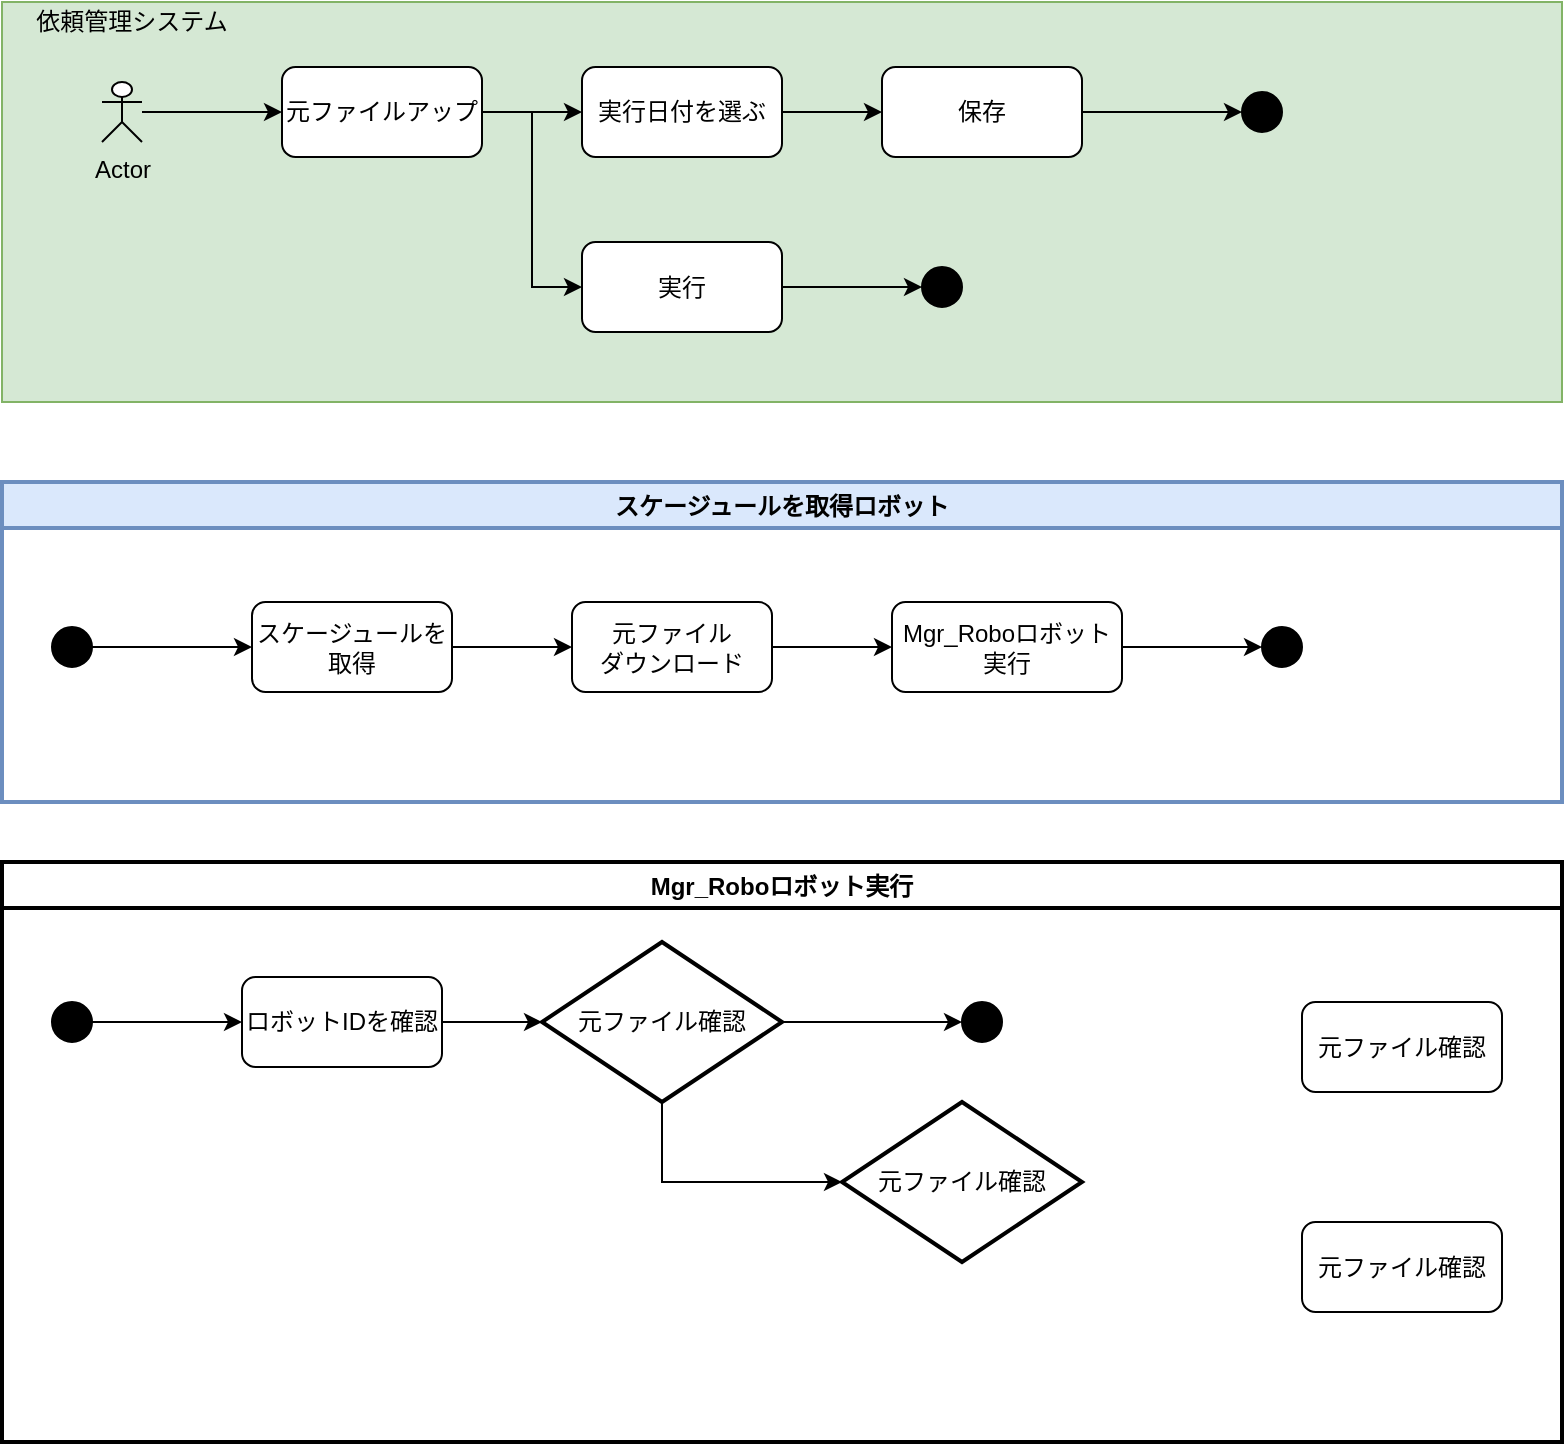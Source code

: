 <mxfile version="14.7.10" type="github">
  <diagram id="28HQwo6OCVCI5V9FNQji" name="Page-1">
    <mxGraphModel dx="1038" dy="617" grid="1" gridSize="10" guides="1" tooltips="1" connect="1" arrows="1" fold="1" page="1" pageScale="1" pageWidth="827" pageHeight="1169" math="0" shadow="0">
      <root>
        <mxCell id="0" />
        <mxCell id="1" parent="0" />
        <mxCell id="8I93Kz_Mq9PfsjWz6-mo-1" value="" style="rounded=0;whiteSpace=wrap;html=1;fillColor=#d5e8d4;strokeColor=#82b366;" vertex="1" parent="1">
          <mxGeometry x="10" y="20" width="780" height="200" as="geometry" />
        </mxCell>
        <mxCell id="8I93Kz_Mq9PfsjWz6-mo-2" value="依頼管理システム" style="text;html=1;strokeColor=none;fillColor=none;align=center;verticalAlign=middle;whiteSpace=wrap;rounded=0;strokeWidth=2;" vertex="1" parent="1">
          <mxGeometry x="20" y="20" width="110" height="20" as="geometry" />
        </mxCell>
        <mxCell id="8I93Kz_Mq9PfsjWz6-mo-7" style="edgeStyle=orthogonalEdgeStyle;rounded=0;orthogonalLoop=1;jettySize=auto;html=1;" edge="1" parent="1" source="8I93Kz_Mq9PfsjWz6-mo-3" target="8I93Kz_Mq9PfsjWz6-mo-4">
          <mxGeometry relative="1" as="geometry" />
        </mxCell>
        <mxCell id="8I93Kz_Mq9PfsjWz6-mo-3" value="Actor" style="shape=umlActor;verticalLabelPosition=bottom;verticalAlign=top;html=1;outlineConnect=0;" vertex="1" parent="1">
          <mxGeometry x="60" y="60" width="20" height="30" as="geometry" />
        </mxCell>
        <mxCell id="8I93Kz_Mq9PfsjWz6-mo-8" style="edgeStyle=orthogonalEdgeStyle;rounded=0;orthogonalLoop=1;jettySize=auto;html=1;" edge="1" parent="1" source="8I93Kz_Mq9PfsjWz6-mo-4" target="8I93Kz_Mq9PfsjWz6-mo-5">
          <mxGeometry relative="1" as="geometry" />
        </mxCell>
        <mxCell id="8I93Kz_Mq9PfsjWz6-mo-15" style="edgeStyle=orthogonalEdgeStyle;rounded=0;orthogonalLoop=1;jettySize=auto;html=1;entryX=0;entryY=0.5;entryDx=0;entryDy=0;" edge="1" parent="1" source="8I93Kz_Mq9PfsjWz6-mo-4" target="8I93Kz_Mq9PfsjWz6-mo-13">
          <mxGeometry relative="1" as="geometry" />
        </mxCell>
        <mxCell id="8I93Kz_Mq9PfsjWz6-mo-4" value="元ファイルアップ" style="rounded=1;whiteSpace=wrap;html=1;" vertex="1" parent="1">
          <mxGeometry x="150" y="52.5" width="100" height="45" as="geometry" />
        </mxCell>
        <mxCell id="8I93Kz_Mq9PfsjWz6-mo-9" style="edgeStyle=orthogonalEdgeStyle;rounded=0;orthogonalLoop=1;jettySize=auto;html=1;" edge="1" parent="1" source="8I93Kz_Mq9PfsjWz6-mo-5" target="8I93Kz_Mq9PfsjWz6-mo-6">
          <mxGeometry relative="1" as="geometry" />
        </mxCell>
        <mxCell id="8I93Kz_Mq9PfsjWz6-mo-5" value="実行日付を選ぶ" style="rounded=1;whiteSpace=wrap;html=1;" vertex="1" parent="1">
          <mxGeometry x="300" y="52.5" width="100" height="45" as="geometry" />
        </mxCell>
        <mxCell id="8I93Kz_Mq9PfsjWz6-mo-12" style="edgeStyle=orthogonalEdgeStyle;rounded=0;orthogonalLoop=1;jettySize=auto;html=1;entryX=0;entryY=0.5;entryDx=0;entryDy=0;" edge="1" parent="1" source="8I93Kz_Mq9PfsjWz6-mo-6" target="8I93Kz_Mq9PfsjWz6-mo-11">
          <mxGeometry relative="1" as="geometry" />
        </mxCell>
        <mxCell id="8I93Kz_Mq9PfsjWz6-mo-6" value="保存" style="rounded=1;whiteSpace=wrap;html=1;" vertex="1" parent="1">
          <mxGeometry x="450" y="52.5" width="100" height="45" as="geometry" />
        </mxCell>
        <mxCell id="8I93Kz_Mq9PfsjWz6-mo-11" value="" style="ellipse;whiteSpace=wrap;html=1;aspect=fixed;fillColor=#000000;" vertex="1" parent="1">
          <mxGeometry x="630" y="65" width="20" height="20" as="geometry" />
        </mxCell>
        <mxCell id="8I93Kz_Mq9PfsjWz6-mo-16" style="edgeStyle=orthogonalEdgeStyle;rounded=0;orthogonalLoop=1;jettySize=auto;html=1;entryX=0;entryY=0.5;entryDx=0;entryDy=0;" edge="1" parent="1" source="8I93Kz_Mq9PfsjWz6-mo-13" target="8I93Kz_Mq9PfsjWz6-mo-14">
          <mxGeometry relative="1" as="geometry" />
        </mxCell>
        <mxCell id="8I93Kz_Mq9PfsjWz6-mo-13" value="実行" style="rounded=1;whiteSpace=wrap;html=1;" vertex="1" parent="1">
          <mxGeometry x="300" y="140" width="100" height="45" as="geometry" />
        </mxCell>
        <mxCell id="8I93Kz_Mq9PfsjWz6-mo-14" value="" style="ellipse;whiteSpace=wrap;html=1;aspect=fixed;fillColor=#000000;" vertex="1" parent="1">
          <mxGeometry x="470" y="152.5" width="20" height="20" as="geometry" />
        </mxCell>
        <mxCell id="8I93Kz_Mq9PfsjWz6-mo-22" style="edgeStyle=orthogonalEdgeStyle;rounded=0;orthogonalLoop=1;jettySize=auto;html=1;entryX=0;entryY=0.5;entryDx=0;entryDy=0;" edge="1" parent="1" target="8I93Kz_Mq9PfsjWz6-mo-21">
          <mxGeometry relative="1" as="geometry">
            <mxPoint x="60" y="312.5" as="sourcePoint" />
          </mxGeometry>
        </mxCell>
        <mxCell id="8I93Kz_Mq9PfsjWz6-mo-27" style="edgeStyle=orthogonalEdgeStyle;rounded=0;orthogonalLoop=1;jettySize=auto;html=1;" edge="1" parent="1" target="8I93Kz_Mq9PfsjWz6-mo-23">
          <mxGeometry relative="1" as="geometry">
            <mxPoint x="240" y="312.5" as="sourcePoint" />
          </mxGeometry>
        </mxCell>
        <mxCell id="8I93Kz_Mq9PfsjWz6-mo-28" style="edgeStyle=orthogonalEdgeStyle;rounded=0;orthogonalLoop=1;jettySize=auto;html=1;" edge="1" parent="1" target="8I93Kz_Mq9PfsjWz6-mo-25">
          <mxGeometry relative="1" as="geometry">
            <mxPoint x="400" y="312.5" as="sourcePoint" />
          </mxGeometry>
        </mxCell>
        <mxCell id="8I93Kz_Mq9PfsjWz6-mo-29" style="edgeStyle=orthogonalEdgeStyle;rounded=0;orthogonalLoop=1;jettySize=auto;html=1;" edge="1" parent="1" target="8I93Kz_Mq9PfsjWz6-mo-26">
          <mxGeometry relative="1" as="geometry">
            <mxPoint x="580" y="312.5" as="sourcePoint" />
          </mxGeometry>
        </mxCell>
        <mxCell id="8I93Kz_Mq9PfsjWz6-mo-30" value="スケージュールを取得ロボット" style="swimlane;strokeColor=#6c8ebf;strokeWidth=2;fillColor=#dae8fc;" vertex="1" parent="1">
          <mxGeometry x="10" y="260" width="780" height="160" as="geometry" />
        </mxCell>
        <mxCell id="8I93Kz_Mq9PfsjWz6-mo-42" style="edgeStyle=orthogonalEdgeStyle;rounded=0;orthogonalLoop=1;jettySize=auto;html=1;entryX=0;entryY=0.5;entryDx=0;entryDy=0;" edge="1" parent="8I93Kz_Mq9PfsjWz6-mo-30" source="8I93Kz_Mq9PfsjWz6-mo-36" target="8I93Kz_Mq9PfsjWz6-mo-37">
          <mxGeometry relative="1" as="geometry" />
        </mxCell>
        <mxCell id="8I93Kz_Mq9PfsjWz6-mo-36" value="" style="ellipse;whiteSpace=wrap;html=1;aspect=fixed;fillColor=#000000;" vertex="1" parent="8I93Kz_Mq9PfsjWz6-mo-30">
          <mxGeometry x="25" y="72.5" width="20" height="20" as="geometry" />
        </mxCell>
        <mxCell id="8I93Kz_Mq9PfsjWz6-mo-43" style="edgeStyle=orthogonalEdgeStyle;rounded=0;orthogonalLoop=1;jettySize=auto;html=1;" edge="1" parent="8I93Kz_Mq9PfsjWz6-mo-30" source="8I93Kz_Mq9PfsjWz6-mo-37" target="8I93Kz_Mq9PfsjWz6-mo-38">
          <mxGeometry relative="1" as="geometry" />
        </mxCell>
        <mxCell id="8I93Kz_Mq9PfsjWz6-mo-37" value="スケージュールを取得" style="rounded=1;whiteSpace=wrap;html=1;" vertex="1" parent="8I93Kz_Mq9PfsjWz6-mo-30">
          <mxGeometry x="125" y="60" width="100" height="45" as="geometry" />
        </mxCell>
        <mxCell id="8I93Kz_Mq9PfsjWz6-mo-44" style="edgeStyle=orthogonalEdgeStyle;rounded=0;orthogonalLoop=1;jettySize=auto;html=1;entryX=0;entryY=0.5;entryDx=0;entryDy=0;" edge="1" parent="8I93Kz_Mq9PfsjWz6-mo-30" source="8I93Kz_Mq9PfsjWz6-mo-38" target="8I93Kz_Mq9PfsjWz6-mo-39">
          <mxGeometry relative="1" as="geometry" />
        </mxCell>
        <mxCell id="8I93Kz_Mq9PfsjWz6-mo-38" value="元ファイル&lt;br&gt;ダウンロード" style="rounded=1;whiteSpace=wrap;html=1;" vertex="1" parent="8I93Kz_Mq9PfsjWz6-mo-30">
          <mxGeometry x="285" y="60" width="100" height="45" as="geometry" />
        </mxCell>
        <mxCell id="8I93Kz_Mq9PfsjWz6-mo-39" value="Mgr_Roboロボット実行" style="rounded=1;whiteSpace=wrap;html=1;" vertex="1" parent="8I93Kz_Mq9PfsjWz6-mo-30">
          <mxGeometry x="445" y="60" width="115" height="45" as="geometry" />
        </mxCell>
        <mxCell id="8I93Kz_Mq9PfsjWz6-mo-40" value="" style="ellipse;whiteSpace=wrap;html=1;aspect=fixed;fillColor=#000000;" vertex="1" parent="8I93Kz_Mq9PfsjWz6-mo-30">
          <mxGeometry x="630" y="72.5" width="20" height="20" as="geometry" />
        </mxCell>
        <mxCell id="8I93Kz_Mq9PfsjWz6-mo-45" style="edgeStyle=orthogonalEdgeStyle;rounded=0;orthogonalLoop=1;jettySize=auto;html=1;" edge="1" parent="1" source="8I93Kz_Mq9PfsjWz6-mo-39">
          <mxGeometry relative="1" as="geometry">
            <mxPoint x="640" y="342.5" as="targetPoint" />
          </mxGeometry>
        </mxCell>
        <mxCell id="8I93Kz_Mq9PfsjWz6-mo-46" value="Mgr_Roboロボット実行" style="swimlane;strokeColor=#000000;strokeWidth=2;fillColor=#FFFFFF;" vertex="1" parent="1">
          <mxGeometry x="10" y="450" width="780" height="290" as="geometry" />
        </mxCell>
        <mxCell id="8I93Kz_Mq9PfsjWz6-mo-55" style="edgeStyle=orthogonalEdgeStyle;rounded=0;orthogonalLoop=1;jettySize=auto;html=1;" edge="1" parent="8I93Kz_Mq9PfsjWz6-mo-46" source="8I93Kz_Mq9PfsjWz6-mo-47" target="8I93Kz_Mq9PfsjWz6-mo-48">
          <mxGeometry relative="1" as="geometry" />
        </mxCell>
        <mxCell id="8I93Kz_Mq9PfsjWz6-mo-47" value="" style="ellipse;whiteSpace=wrap;html=1;aspect=fixed;fillColor=#000000;" vertex="1" parent="8I93Kz_Mq9PfsjWz6-mo-46">
          <mxGeometry x="25" y="70" width="20" height="20" as="geometry" />
        </mxCell>
        <mxCell id="8I93Kz_Mq9PfsjWz6-mo-56" style="edgeStyle=orthogonalEdgeStyle;rounded=0;orthogonalLoop=1;jettySize=auto;html=1;entryX=0;entryY=0.5;entryDx=0;entryDy=0;" edge="1" parent="8I93Kz_Mq9PfsjWz6-mo-46" source="8I93Kz_Mq9PfsjWz6-mo-48" target="8I93Kz_Mq9PfsjWz6-mo-50">
          <mxGeometry relative="1" as="geometry" />
        </mxCell>
        <mxCell id="8I93Kz_Mq9PfsjWz6-mo-48" value="ロボットIDを確認" style="rounded=1;whiteSpace=wrap;html=1;" vertex="1" parent="8I93Kz_Mq9PfsjWz6-mo-46">
          <mxGeometry x="120" y="57.5" width="100" height="45" as="geometry" />
        </mxCell>
        <mxCell id="8I93Kz_Mq9PfsjWz6-mo-49" value="元ファイル確認" style="rounded=1;whiteSpace=wrap;html=1;" vertex="1" parent="8I93Kz_Mq9PfsjWz6-mo-46">
          <mxGeometry x="650" y="180" width="100" height="45" as="geometry" />
        </mxCell>
        <mxCell id="8I93Kz_Mq9PfsjWz6-mo-58" style="edgeStyle=orthogonalEdgeStyle;rounded=0;orthogonalLoop=1;jettySize=auto;html=1;" edge="1" parent="8I93Kz_Mq9PfsjWz6-mo-46" source="8I93Kz_Mq9PfsjWz6-mo-50" target="8I93Kz_Mq9PfsjWz6-mo-54">
          <mxGeometry relative="1" as="geometry">
            <Array as="points">
              <mxPoint x="330" y="160" />
            </Array>
          </mxGeometry>
        </mxCell>
        <mxCell id="8I93Kz_Mq9PfsjWz6-mo-50" value="&lt;span&gt;元ファイル確認&lt;/span&gt;" style="rhombus;whiteSpace=wrap;html=1;strokeColor=#000000;strokeWidth=2;fillColor=#FFFFFF;" vertex="1" parent="8I93Kz_Mq9PfsjWz6-mo-46">
          <mxGeometry x="270" y="40" width="120" height="80" as="geometry" />
        </mxCell>
        <mxCell id="8I93Kz_Mq9PfsjWz6-mo-52" value="" style="ellipse;whiteSpace=wrap;html=1;aspect=fixed;fillColor=#000000;" vertex="1" parent="8I93Kz_Mq9PfsjWz6-mo-46">
          <mxGeometry x="480" y="70" width="20" height="20" as="geometry" />
        </mxCell>
        <mxCell id="8I93Kz_Mq9PfsjWz6-mo-51" value="元ファイル確認" style="rounded=1;whiteSpace=wrap;html=1;" vertex="1" parent="8I93Kz_Mq9PfsjWz6-mo-46">
          <mxGeometry x="650" y="70" width="100" height="45" as="geometry" />
        </mxCell>
        <mxCell id="8I93Kz_Mq9PfsjWz6-mo-54" value="&lt;span&gt;元ファイル確認&lt;/span&gt;" style="rhombus;whiteSpace=wrap;html=1;strokeColor=#000000;strokeWidth=2;fillColor=#FFFFFF;" vertex="1" parent="8I93Kz_Mq9PfsjWz6-mo-46">
          <mxGeometry x="420" y="120" width="120" height="80" as="geometry" />
        </mxCell>
        <mxCell id="8I93Kz_Mq9PfsjWz6-mo-57" style="edgeStyle=orthogonalEdgeStyle;rounded=0;orthogonalLoop=1;jettySize=auto;html=1;entryX=0;entryY=0.5;entryDx=0;entryDy=0;" edge="1" parent="8I93Kz_Mq9PfsjWz6-mo-46" source="8I93Kz_Mq9PfsjWz6-mo-50" target="8I93Kz_Mq9PfsjWz6-mo-52">
          <mxGeometry relative="1" as="geometry">
            <mxPoint x="430" y="80" as="targetPoint" />
          </mxGeometry>
        </mxCell>
      </root>
    </mxGraphModel>
  </diagram>
</mxfile>
